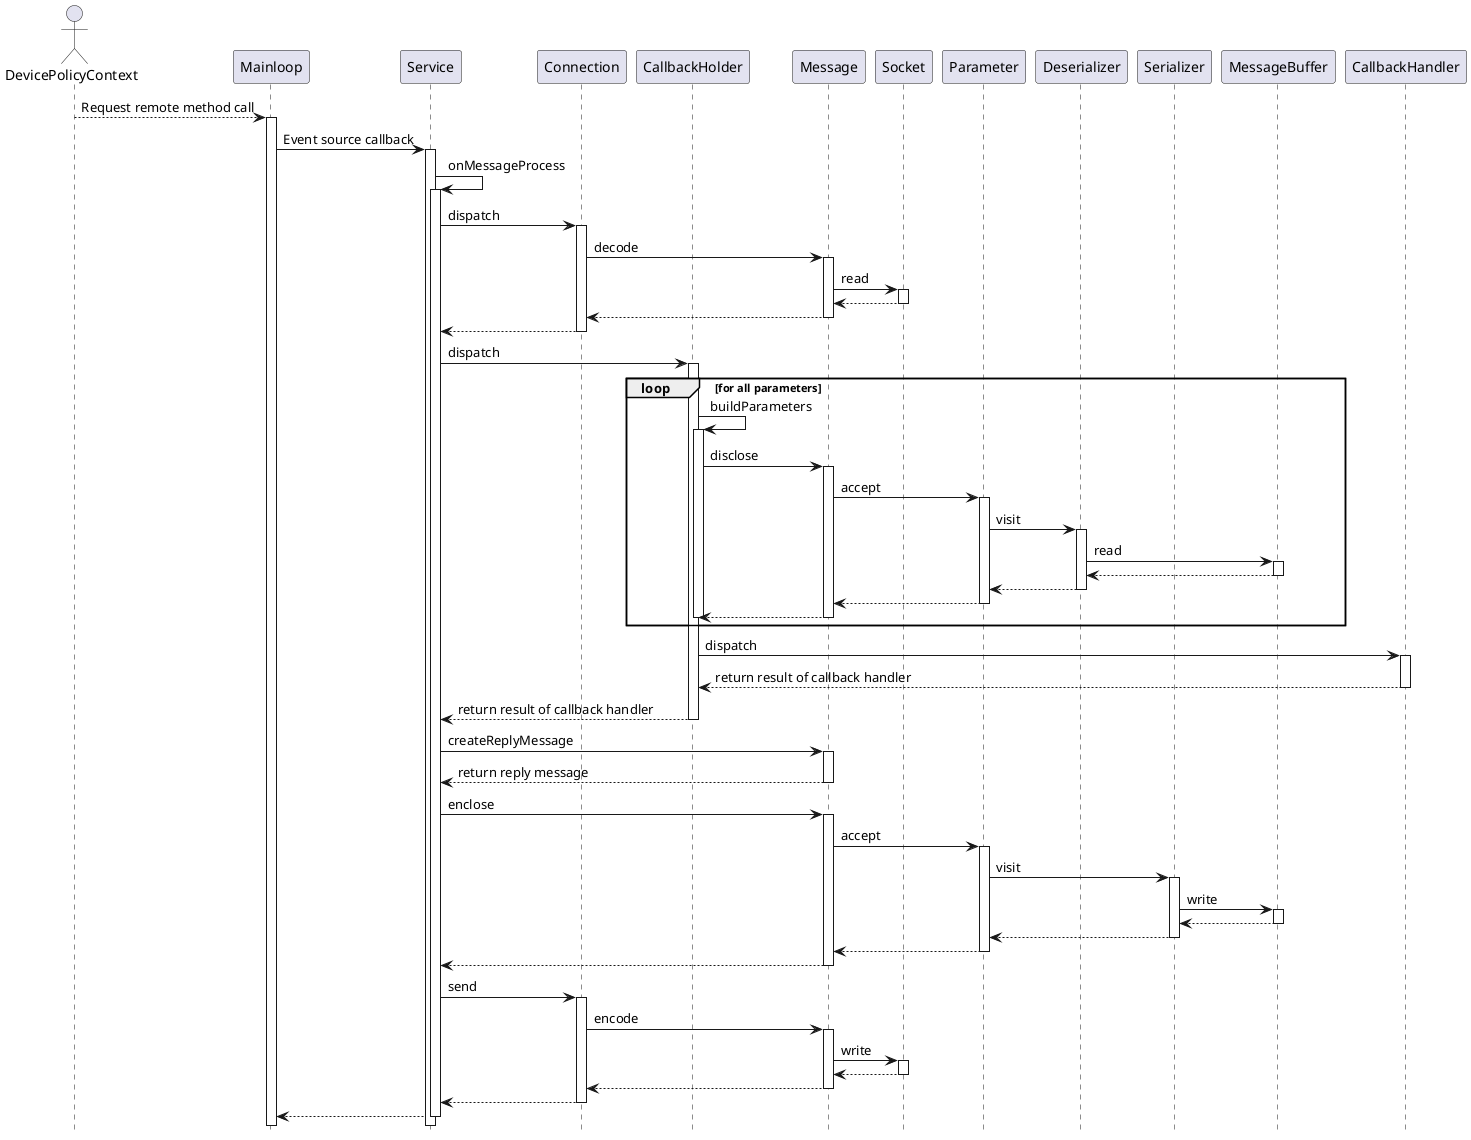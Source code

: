 @startuml
hide footbox

actor DevicePolicyContext
DevicePolicyContext --> Mainloop : Request remote method call
activate Mainloop

Mainloop -> Service : Event source callback
activate Service

Service -> Service : onMessageProcess
activate Service

Service -> Connection : dispatch
activate Connection

participant CallbackHolder

Connection -> Message : decode
activate Message

Message -> Socket : read
activate Socket

Message <-- Socket
deactivate Socket

Connection <-- Message
deactivate Message

Service <-- Connection
deactivate Connection

Service -> CallbackHolder : dispatch
activate CallbackHolder

loop for all parameters
CallbackHolder -> CallbackHolder : buildParameters
activate CallbackHolder

CallbackHolder -> Message : disclose
activate Message

Message -> Parameter : accept
activate Parameter

Parameter -> Deserializer : visit
activate Deserializer

participant Serializer

Deserializer -> MessageBuffer : read
activate MessageBuffer

Deserializer <-- MessageBuffer
deactivate MessageBuffer

Parameter <-- Deserializer
deactivate Deserializer

Message <-- Parameter
deactivate Parameter

CallbackHolder <-- Message
deactivate Message
deactivate CallbackHolder

end

CallbackHolder -> CallbackHandler : dispatch
activate CallbackHandler

CallbackHolder <-- CallbackHandler : return result of callback handler
deactivate CallbackHandler

Service <-- CallbackHolder : return result of callback handler
deactivate CallbackHolder

Service -> Message : createReplyMessage
activate Message

Service <-- Message : return reply message
deactivate Message

Service -> Message : enclose
activate Message
Message -> Parameter : accept
activate Parameter

Parameter -> Serializer : visit
activate Serializer

Serializer -> MessageBuffer : write
activate MessageBuffer

Serializer <-- MessageBuffer
deactivate MessageBuffer

Parameter <-- Serializer
deactivate Serializer

Message <-- Parameter
deactivate Parameter

Service <-- Message
deactivate Message

Service -> Connection : send
activate Connection

Connection -> Message : encode
activate Message

Message -> Socket : write
activate Socket

Message <-- Socket
deactivate Socket

Connection <-- Message
deactivate Message

Service <-- Connection
deactivate Connection

Mainloop <-- Service
deactivate Service

@enduml

